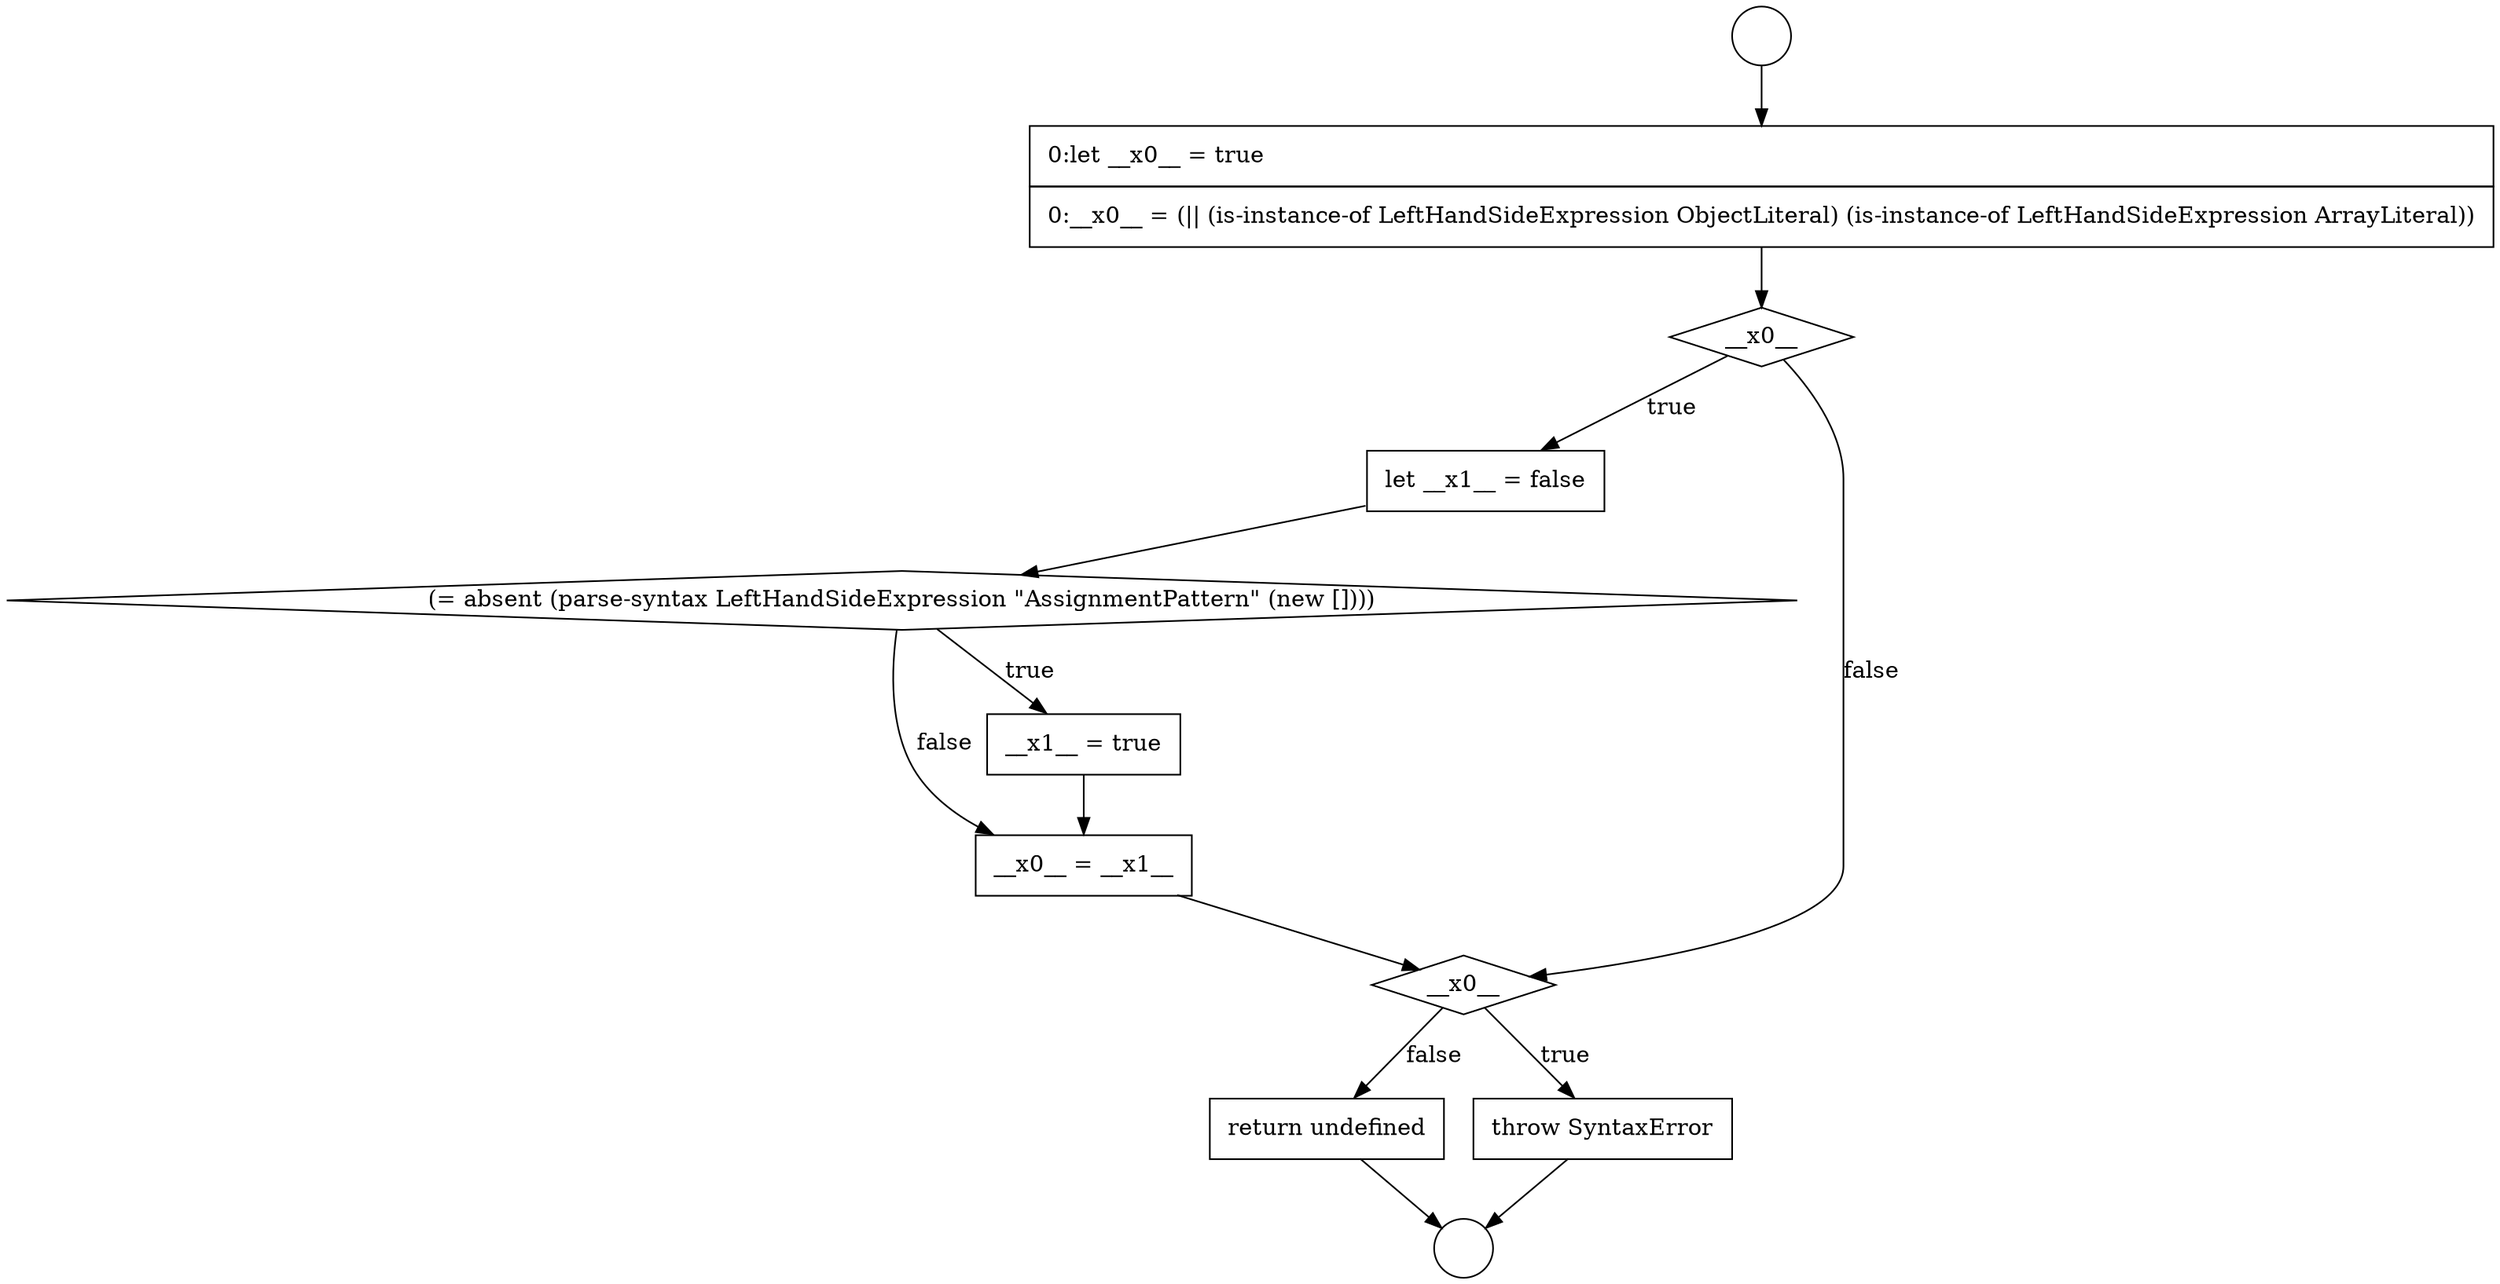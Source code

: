 digraph {
  node18793 [shape=diamond, label=<<font color="black">(= absent (parse-syntax LeftHandSideExpression &quot;AssignmentPattern&quot; (new [])))</font>> color="black" fillcolor="white" style=filled]
  node18792 [shape=none, margin=0, label=<<font color="black">
    <table border="0" cellborder="1" cellspacing="0" cellpadding="10">
      <tr><td align="left">let __x1__ = false</td></tr>
    </table>
  </font>> color="black" fillcolor="white" style=filled]
  node18796 [shape=diamond, label=<<font color="black">__x0__</font>> color="black" fillcolor="white" style=filled]
  node18789 [shape=circle label=" " color="black" fillcolor="white" style=filled]
  node18795 [shape=none, margin=0, label=<<font color="black">
    <table border="0" cellborder="1" cellspacing="0" cellpadding="10">
      <tr><td align="left">__x0__ = __x1__</td></tr>
    </table>
  </font>> color="black" fillcolor="white" style=filled]
  node18790 [shape=none, margin=0, label=<<font color="black">
    <table border="0" cellborder="1" cellspacing="0" cellpadding="10">
      <tr><td align="left">0:let __x0__ = true</td></tr>
      <tr><td align="left">0:__x0__ = (|| (is-instance-of LeftHandSideExpression ObjectLiteral) (is-instance-of LeftHandSideExpression ArrayLiteral))</td></tr>
    </table>
  </font>> color="black" fillcolor="white" style=filled]
  node18788 [shape=circle label=" " color="black" fillcolor="white" style=filled]
  node18791 [shape=diamond, label=<<font color="black">__x0__</font>> color="black" fillcolor="white" style=filled]
  node18798 [shape=none, margin=0, label=<<font color="black">
    <table border="0" cellborder="1" cellspacing="0" cellpadding="10">
      <tr><td align="left">return undefined</td></tr>
    </table>
  </font>> color="black" fillcolor="white" style=filled]
  node18797 [shape=none, margin=0, label=<<font color="black">
    <table border="0" cellborder="1" cellspacing="0" cellpadding="10">
      <tr><td align="left">throw SyntaxError</td></tr>
    </table>
  </font>> color="black" fillcolor="white" style=filled]
  node18794 [shape=none, margin=0, label=<<font color="black">
    <table border="0" cellborder="1" cellspacing="0" cellpadding="10">
      <tr><td align="left">__x1__ = true</td></tr>
    </table>
  </font>> color="black" fillcolor="white" style=filled]
  node18798 -> node18789 [ color="black"]
  node18791 -> node18792 [label=<<font color="black">true</font>> color="black"]
  node18791 -> node18796 [label=<<font color="black">false</font>> color="black"]
  node18795 -> node18796 [ color="black"]
  node18790 -> node18791 [ color="black"]
  node18797 -> node18789 [ color="black"]
  node18788 -> node18790 [ color="black"]
  node18796 -> node18797 [label=<<font color="black">true</font>> color="black"]
  node18796 -> node18798 [label=<<font color="black">false</font>> color="black"]
  node18793 -> node18794 [label=<<font color="black">true</font>> color="black"]
  node18793 -> node18795 [label=<<font color="black">false</font>> color="black"]
  node18792 -> node18793 [ color="black"]
  node18794 -> node18795 [ color="black"]
}

